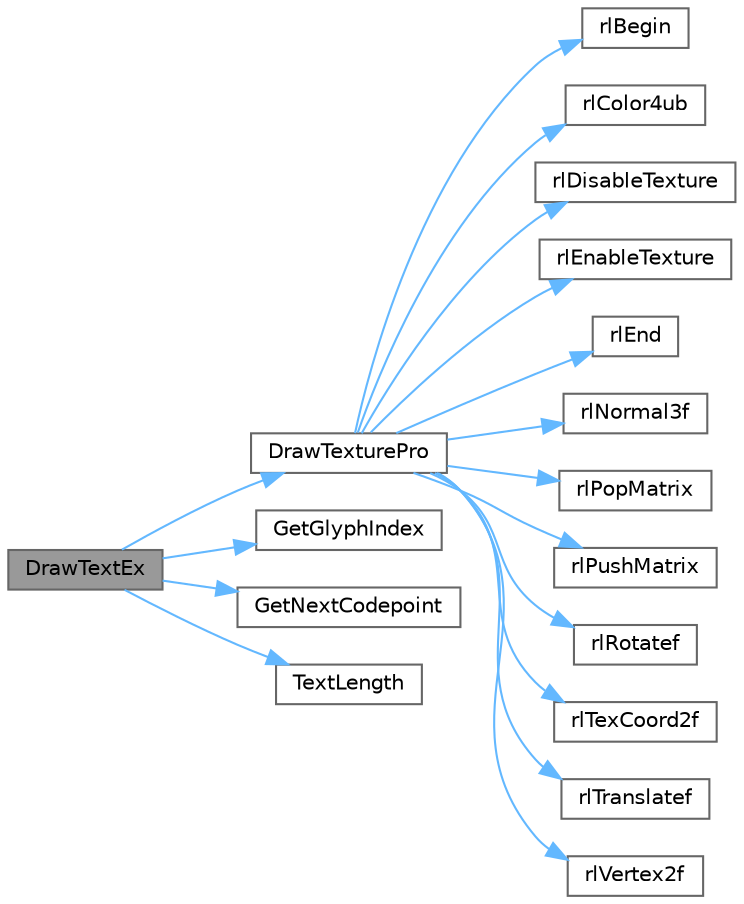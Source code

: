 digraph "DrawTextEx"
{
 // LATEX_PDF_SIZE
  bgcolor="transparent";
  edge [fontname=Helvetica,fontsize=10,labelfontname=Helvetica,labelfontsize=10];
  node [fontname=Helvetica,fontsize=10,shape=box,height=0.2,width=0.4];
  rankdir="LR";
  Node1 [id="Node000001",label="DrawTextEx",height=0.2,width=0.4,color="gray40", fillcolor="grey60", style="filled", fontcolor="black",tooltip=" "];
  Node1 -> Node2 [id="edge33_Node000001_Node000002",color="steelblue1",style="solid",tooltip=" "];
  Node2 [id="Node000002",label="DrawTexturePro",height=0.2,width=0.4,color="grey40", fillcolor="white", style="filled",URL="$_old_2_classes_2lib_2rtextures_8c.html#a9ac96c691107122f053a291ca3789072",tooltip=" "];
  Node2 -> Node3 [id="edge34_Node000002_Node000003",color="steelblue1",style="solid",tooltip=" "];
  Node3 [id="Node000003",label="rlBegin",height=0.2,width=0.4,color="grey40", fillcolor="white", style="filled",URL="$_classes_2lib_2raylib_2src_2rlgl_8h.html#a9b5d5ccff4766025b1c4503f9abb958c",tooltip=" "];
  Node2 -> Node4 [id="edge35_Node000002_Node000004",color="steelblue1",style="solid",tooltip=" "];
  Node4 [id="Node000004",label="rlColor4ub",height=0.2,width=0.4,color="grey40", fillcolor="white", style="filled",URL="$_classes_2lib_2raylib_2src_2rlgl_8h.html#acde23fe95db450a4e52a1032ce800a39",tooltip=" "];
  Node2 -> Node5 [id="edge36_Node000002_Node000005",color="steelblue1",style="solid",tooltip=" "];
  Node5 [id="Node000005",label="rlDisableTexture",height=0.2,width=0.4,color="grey40", fillcolor="white", style="filled",URL="$_classes_2lib_2raylib_2src_2rlgl_8h.html#a532bbface0899d06f6d74eff34052648",tooltip=" "];
  Node2 -> Node6 [id="edge37_Node000002_Node000006",color="steelblue1",style="solid",tooltip=" "];
  Node6 [id="Node000006",label="rlEnableTexture",height=0.2,width=0.4,color="grey40", fillcolor="white", style="filled",URL="$_classes_2lib_2raylib_2src_2rlgl_8h.html#a2bc666e0e22b25b1844f6018cbc5f962",tooltip=" "];
  Node2 -> Node7 [id="edge38_Node000002_Node000007",color="steelblue1",style="solid",tooltip=" "];
  Node7 [id="Node000007",label="rlEnd",height=0.2,width=0.4,color="grey40", fillcolor="white", style="filled",URL="$_classes_2lib_2raylib_2src_2rlgl_8h.html#a19048aba72ae93e44ba38ad39cbeea3c",tooltip=" "];
  Node2 -> Node8 [id="edge39_Node000002_Node000008",color="steelblue1",style="solid",tooltip=" "];
  Node8 [id="Node000008",label="rlNormal3f",height=0.2,width=0.4,color="grey40", fillcolor="white", style="filled",URL="$_classes_2lib_2raylib_2src_2rlgl_8h.html#a0c7aadb41c614a3be182ad23c0b2d123",tooltip=" "];
  Node2 -> Node9 [id="edge40_Node000002_Node000009",color="steelblue1",style="solid",tooltip=" "];
  Node9 [id="Node000009",label="rlPopMatrix",height=0.2,width=0.4,color="grey40", fillcolor="white", style="filled",URL="$_classes_2lib_2raylib_2src_2rlgl_8h.html#ac957925e053ada7dc541bd4bedfecb9f",tooltip=" "];
  Node2 -> Node10 [id="edge41_Node000002_Node000010",color="steelblue1",style="solid",tooltip=" "];
  Node10 [id="Node000010",label="rlPushMatrix",height=0.2,width=0.4,color="grey40", fillcolor="white", style="filled",URL="$_classes_2lib_2raylib_2src_2rlgl_8h.html#a5f926caa45b57b3de67aa0afc2d2bb0e",tooltip=" "];
  Node2 -> Node11 [id="edge42_Node000002_Node000011",color="steelblue1",style="solid",tooltip=" "];
  Node11 [id="Node000011",label="rlRotatef",height=0.2,width=0.4,color="grey40", fillcolor="white", style="filled",URL="$_classes_2lib_2raylib_2src_2rlgl_8h.html#a1f46a1b7c919d8137387fd2dfde9658e",tooltip=" "];
  Node2 -> Node12 [id="edge43_Node000002_Node000012",color="steelblue1",style="solid",tooltip=" "];
  Node12 [id="Node000012",label="rlTexCoord2f",height=0.2,width=0.4,color="grey40", fillcolor="white", style="filled",URL="$_classes_2lib_2raylib_2src_2rlgl_8h.html#aa68cc0d16f2e048156e0cc6053037ba3",tooltip=" "];
  Node2 -> Node13 [id="edge44_Node000002_Node000013",color="steelblue1",style="solid",tooltip=" "];
  Node13 [id="Node000013",label="rlTranslatef",height=0.2,width=0.4,color="grey40", fillcolor="white", style="filled",URL="$_classes_2lib_2raylib_2src_2rlgl_8h.html#aec2bc1d214bbc8fda9493d39987bc51e",tooltip=" "];
  Node2 -> Node14 [id="edge45_Node000002_Node000014",color="steelblue1",style="solid",tooltip=" "];
  Node14 [id="Node000014",label="rlVertex2f",height=0.2,width=0.4,color="grey40", fillcolor="white", style="filled",URL="$_classes_2lib_2raylib_2src_2rlgl_8h.html#a87705672f83d5919863f1e82bcd946b3",tooltip=" "];
  Node1 -> Node15 [id="edge46_Node000001_Node000015",color="steelblue1",style="solid",tooltip=" "];
  Node15 [id="Node000015",label="GetGlyphIndex",height=0.2,width=0.4,color="grey40", fillcolor="white", style="filled",URL="$_classes_2lib_2raylib_2src_2text_8c.html#a37c1bca5f2d858bf4f0a75788cf537e0",tooltip=" "];
  Node1 -> Node16 [id="edge47_Node000001_Node000016",color="steelblue1",style="solid",tooltip=" "];
  Node16 [id="Node000016",label="GetNextCodepoint",height=0.2,width=0.4,color="grey40", fillcolor="white", style="filled",URL="$_classes_2lib_2raylib_2src_2text_8c.html#ab46ca91757f17dfaf87858d1bdaadb35",tooltip=" "];
  Node1 -> Node17 [id="edge48_Node000001_Node000017",color="steelblue1",style="solid",tooltip=" "];
  Node17 [id="Node000017",label="TextLength",height=0.2,width=0.4,color="grey40", fillcolor="white", style="filled",URL="$_classes_2lib_2raylib_2src_2text_8c.html#a5ac8f1891934193dc88fd85f493c3a41",tooltip=" "];
}
